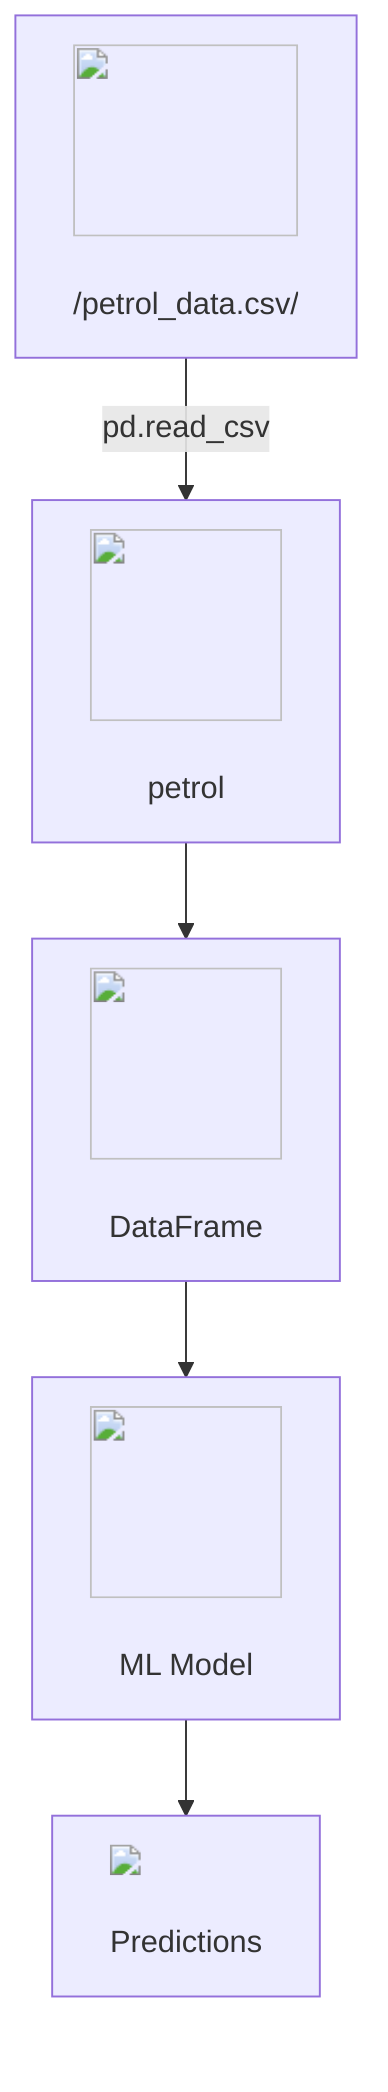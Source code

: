 flowchart TD
    A["<img src='icons/database.svg' width=100 height=100/> <br/> /petrol_data.csv/"] 
    A -->|pd.read_csv| B["<img src='icons/file.svg' width=100 height=100/> <br/> petrol"] 
    B --> C["<img src='icons/table.svg' width=100 height=100/> <br/> DataFrame"] 
    C --> D["<img src='icons/brain.svg' width=100 height=100/> <br/> ML Model"] 
    D --> E["<img src='dummy_plots/scatter_plot_template.svg'/> <br/> Predictions"]